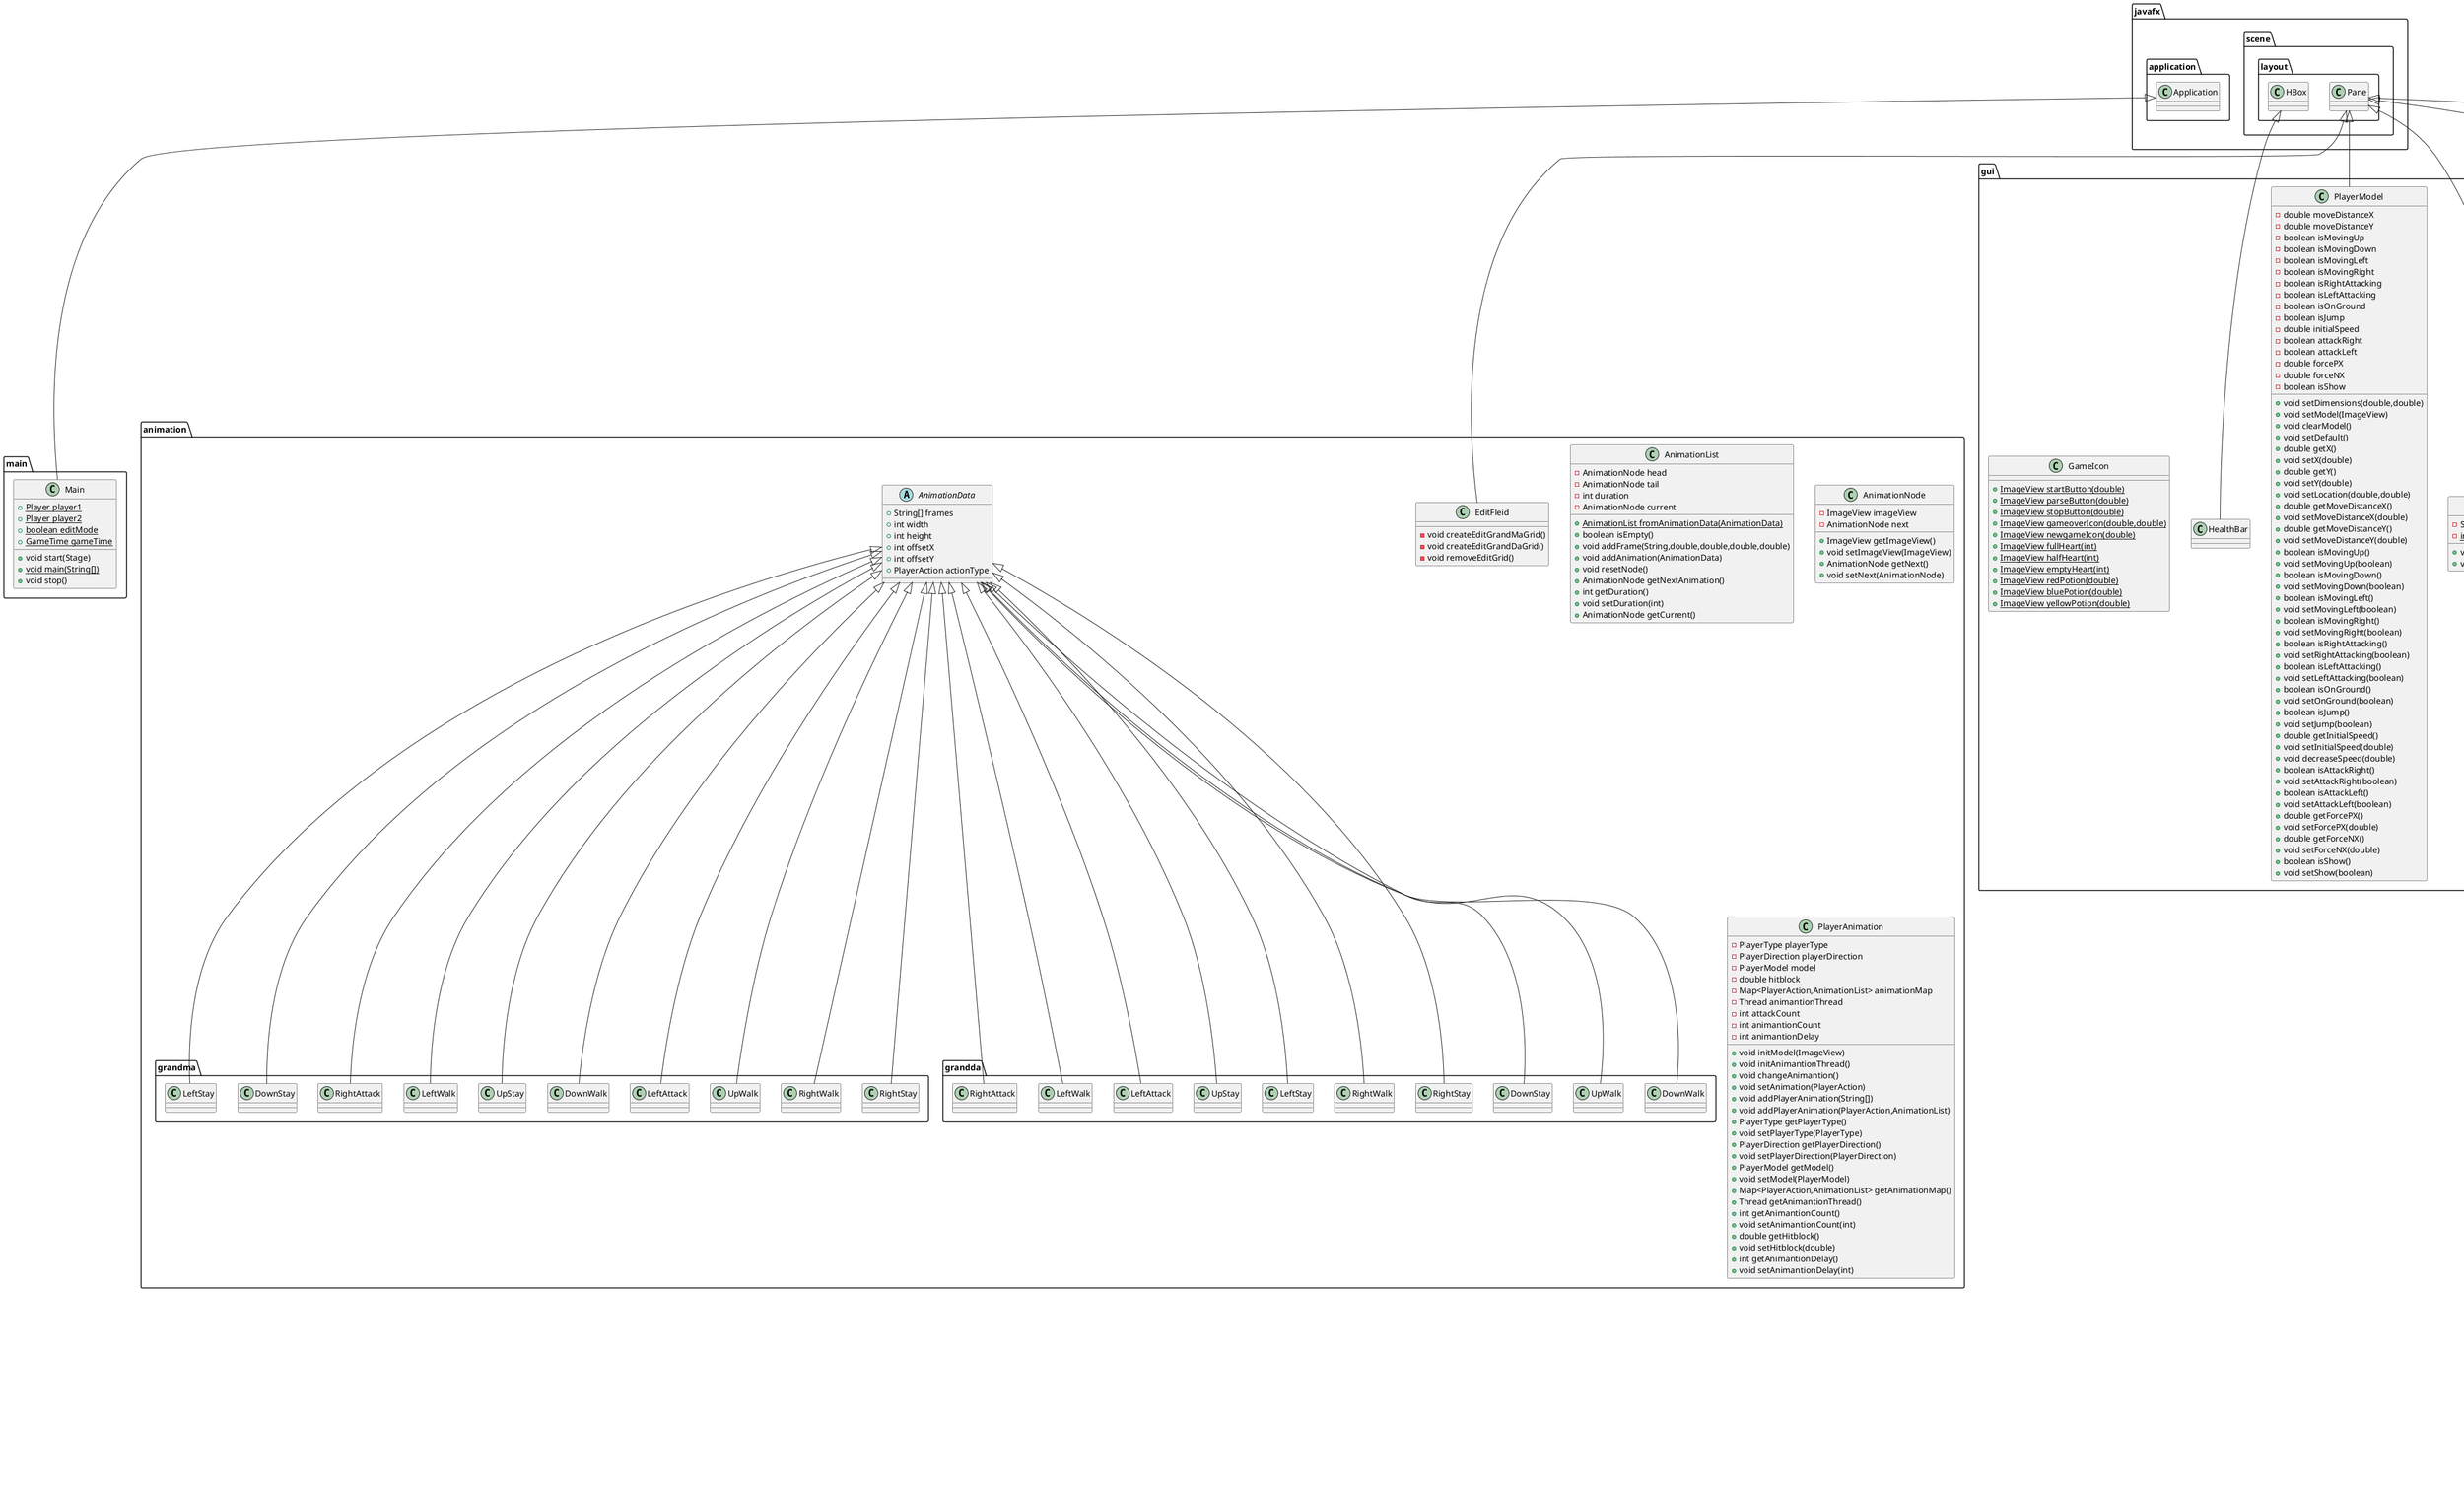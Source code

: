 @startuml
class animation.grandma.DownWalk {
}
class main.Main {
+ {static} Player player1
+ {static} Player player2
+ {static} boolean editMode
+ {static} GameTime gameTime
+ void start(Stage)
+ {static} void main(String[])
+ void stop()
}


class gui.ControlGrid {
- GridPane createPlayerControls(String,String,String,String,String,String)
- Circle addKeyWithCircleBackground(GridPane,String,int,int)
- Text createKeyText(String)
}

abstract class player.Player {
- int max_health
- int health
~ PlayerAnimation playerAnimation
- double playerSpeed
- double jumpPower
- double knockback
- double attack
+ double getPlayerSpeed()
+ void setPlayerSpeed(double)
+ int getHealth()
+ void setHealth(int)
+ PlayerAnimation getPlayerAnimation()
+ void setPlayerAnimation(PlayerAnimation)
+ int getMax_health()
+ void setMax_health(int)
+ {abstract}void initAnimation()
+ {abstract}void setDefault()
+ double getJumpPower()
+ void setJumpPower(double)
+ double getKnockback()
+ void setKnockback(double)
+ double getAttack()
+ void setAttack(double)
}


class type.constant.Settings {
+ {static} int DEFAULT_SCENE_WIDTH
+ {static} int DEFAULT_SCENE_HEIGHT
+ {static} int DEFAULT_BG_WIDTH
+ {static} int DEFAULT_BG_HEIGHT
+ {static} int GROUND_HEIGHT
}

class animation.grandda.RightWalk {
}
class player.GrandMa {
+ {static} int MAX_HEALTH
+ {static} double SPEED
+ {static} double ATTACK
+ {static} double JUMP_POWER
+ {static} double KNOCKBACK
+ {static} int ANIMANTION_DELAY
+ void move(KeyCode)
+ void attack(KeyCode)
+ void jump(KeyCode)
+ void stop(KeyCode)
+ void initAnimation()
+ void setDefault()
}


class animation.grandma.UpStay {
}
class system.AudioManager {
- Hashtable<String,Media> audioData
- MediaPlayer loopPlayer
- {static} AudioManager instance
+ {static} AudioManager getInstance()
+ void loadAudio()
+ void addAudio(String,String)
+ Media getAudio(String)
+ void playSingle(String)
+ void playLoop(String)
+ void stopLoop()
}


enum type.PlayerDirection {
+  UP
+  DOWN
+  RIGHT
+  LEFT
}

class system.SceneManager {
- {static} Stage mainStage
- {static} GameScene currentScene
- {static} Thread gameThread
+ {static} void setStage(Stage)
+ {static} void moveScene(GameScene)
+ {static} void startSceneScript(SceneLogic)
+ {static} void addPlayerToScene(Pane,int,int,int,int)
+ {static} GameScene getScene()
}


class gui.Room {
- String URL
- {static} int DEFAULT_SIZE
+ void setDimensions(double,double)
+ void setBackgroundImage(String)
}


class gui.HealthBar {
}
enum type.GameTime {
+  NightTime
+  DayLight
}

class animation.grandda.LeftStay {
}
class animation.AnimationList {
- AnimationNode head
- AnimationNode tail
- int duration
- AnimationNode current
+ {static} AnimationList fromAnimationData(AnimationData)
+ boolean isEmpty()
+ void addFrame(String,double,double,double,double)
+ void addAnimation(AnimationData)
+ void resetNode()
+ AnimationNode getNextAnimation()
+ int getDuration()
+ void setDuration(int)
+ AnimationNode getCurrent()
}


enum type.PlayerType {
+  GrandMa
+  GrandDa
}

class animation.AnimationNode {
- ImageView imageView
- AnimationNode next
+ ImageView getImageView()
+ void setImageView(ImageView)
+ AnimationNode getNext()
+ void setNext(AnimationNode)
}


class animation.grandda.UpStay {
}
class scenes.fightscene.FightScene {
- HealthBar healthBar1
- HealthBar healthBar2
- {static} String[] BACKGROUND_NIGHT_TIME_IMAGES
- {static} String[] BACKGROUND_DAY_TIME_IMAGES
+ void initscene()
- void setBackground()
- String getRandomImagePath()
- void initChangeBGButton()
- void initChangeSceneButton()
+ void inithealthBars()
+ void setPlayerListener()
+ void endedScene()
- void initBackButton()
}


class animation.grandda.LeftAttack {
}
class animation.grandda.LeftWalk {
}
class animation.grandda.RightAttack {
}
class scenes.roomscene.RoomScene {
- {static} double scaleFactor
- {static} int ACTUAL_ROOM_SIZE
- {static} double ROOM_SIZE
+ void initscene()
- void setBackground()
- void initRooms()
- void initControlGrid()
- Room createRoom()
- void initEditButton()
+ void setPlayerListener()
}


class gui.PlayerModel {
- double moveDistanceX
- double moveDistanceY
- boolean isMovingUp
- boolean isMovingDown
- boolean isMovingLeft
- boolean isMovingRight
- boolean isRightAttacking
- boolean isLeftAttacking
- boolean isOnGround
- boolean isJump
- double initialSpeed
- boolean attackRight
- boolean attackLeft
- double forcePX
- double forceNX
- boolean isShow
+ void setDimensions(double,double)
+ void setModel(ImageView)
+ void clearModel()
+ void setDefault()
+ double getX()
+ void setX(double)
+ double getY()
+ void setY(double)
+ void setLocation(double,double)
+ double getMoveDistanceX()
+ void setMoveDistanceX(double)
+ double getMoveDistanceY()
+ void setMoveDistanceY(double)
+ boolean isMovingUp()
+ void setMovingUp(boolean)
+ boolean isMovingDown()
+ void setMovingDown(boolean)
+ boolean isMovingLeft()
+ void setMovingLeft(boolean)
+ boolean isMovingRight()
+ void setMovingRight(boolean)
+ boolean isRightAttacking()
+ void setRightAttacking(boolean)
+ boolean isLeftAttacking()
+ void setLeftAttacking(boolean)
+ boolean isOnGround()
+ void setOnGround(boolean)
+ boolean isJump()
+ void setJump(boolean)
+ double getInitialSpeed()
+ void setInitialSpeed(double)
+ void decreaseSpeed(double)
+ boolean isAttackRight()
+ void setAttackRight(boolean)
+ boolean isAttackLeft()
+ void setAttackLeft(boolean)
+ double getForcePX()
+ void setForcePX(double)
+ double getForceNX()
+ void setForceNX(double)
+ boolean isShow()
+ void setShow(boolean)
}


class animation.EditFleid {
- void createEditGrandMaGrid()
- void createEditGrandDaGrid()
- void removeEditGrid()
}

class animation.grandma.LeftWalk {
}
interface type.interfaces.Moveable {
+ void move(KeyCode)
+ void stop(KeyCode)
+ void attack(KeyCode)
+ void jump(KeyCode)
}

class animation.PlayerAnimation {
- PlayerType playerType
- PlayerDirection playerDirection
- PlayerModel model
- double hitblock
- Map<PlayerAction,AnimationList> animationMap
- Thread animantionThread
- int attackCount
- int animantionCount
- int animantionDelay
+ void initModel(ImageView)
+ void initAnimantionThread()
+ void changeAnimantion()
+ void setAnimation(PlayerAction)
+ void addPlayerAnimation(String[])
+ void addPlayerAnimation(PlayerAction,AnimationList)
+ PlayerType getPlayerType()
+ void setPlayerType(PlayerType)
+ PlayerDirection getPlayerDirection()
+ void setPlayerDirection(PlayerDirection)
+ PlayerModel getModel()
+ void setModel(PlayerModel)
+ Map<PlayerAction,AnimationList> getAnimationMap()
+ Thread getAnimantionThread()
+ int getAnimantionCount()
+ void setAnimantionCount(int)
+ double getHitblock()
+ void setHitblock(double)
+ int getAnimantionDelay()
+ void setAnimantionDelay(int)
}


abstract class system.GameScene {
- SceneLogic script
+ SceneLogic getScript()
+ void setScript(SceneLogic)
+ {abstract}void initscene()
+ {abstract}void setPlayerListener()
}


class scenes.roomscene.RoomLogic {
+ void update()
- void movePlayer(Player)
- void checkSleep()
- void checkgameStart()
- boolean canPlayerMove(Player,PlayerDirection,double)
}

class animation.grandma.RightAttack {
}
class gui.GameIcon {
+ {static} ImageView startButton(double)
+ {static} ImageView parseButton(double)
+ {static} ImageView stopButton(double)
+ {static} ImageView gameoverIcon(double,double)
+ {static} ImageView newgameIcon(double)
+ {static} ImageView fullHeart(int)
+ {static} ImageView halfHeart(int)
+ {static} ImageView emptyHeart(int)
+ {static} ImageView redPotion(double)
+ {static} ImageView bluePotion(double)
+ {static} ImageView yellowPotion(double)
}

class animation.grandma.DownStay {
}
class scenes.fightscene.FightLogic {
- FightScene view
+ void setView(FightScene)
+ void update()
- void movePlayer(Player)
- boolean canPlayerMove(Player,PlayerDirection,double)
- void attackPlayer(Player,Player)
}


class player.GrandDa {
+ {static} int MAX_HEALTH
+ {static} double SPEED
+ {static} double ATTACK
+ {static} double JUMP_POWER
+ {static} double KNOCKBACK
+ {static} int ANIMANTION_DELAY
+ void move(KeyCode)
+ void jump(KeyCode)
+ void attack(KeyCode)
+ void stop(KeyCode)
+ void initAnimation()
+ void setDefault()
}


class animation.grandma.LeftStay {
}
abstract class animation.AnimationData {
+ String[] frames
+ int width
+ int height
+ int offsetX
+ int offsetY
+ PlayerAction actionType
}

class animation.grandda.DownWalk {
}
class animation.grandma.RightStay {
}
class animation.grandda.UpWalk {
}
class animation.grandda.DownStay {
}
interface type.interfaces.SceneLogic {
~ void update()
}

class animation.grandda.RightStay {
}
enum type.PlayerAction {
+  UP_STAY
+  UP_WALK
+  DOWN_STAY
+  DOWN_WALK
+  RIGHT_STAY
+  RIGHT_WALK
+  LEFT_STAY
+  LEFT_WALK
+  RIGHT_ATTACK
+  LEFT_ATTACK
}

class animation.grandma.RightWalk {
}
class animation.grandma.UpWalk {
}
class animation.grandma.LeftAttack {
}


animation.AnimationData <|-- animation.grandma.DownWalk
javafx.application.Application <|-- main.Main
javafx.scene.layout.Pane <|-- gui.ControlGrid
type.interfaces.Moveable <|.. player.Player
animation.AnimationData <|-- animation.grandda.RightWalk
player.Player <|-- player.GrandMa
animation.AnimationData <|-- animation.grandma.UpStay
javafx.scene.layout.Pane <|-- gui.Room
javafx.scene.layout.HBox <|-- gui.HealthBar
animation.AnimationData <|-- animation.grandda.LeftStay
animation.AnimationData <|-- animation.grandda.UpStay
system.GameScene <|-- scenes.fightscene.FightScene
animation.AnimationData <|-- animation.grandda.LeftAttack
animation.AnimationData <|-- animation.grandda.LeftWalk
animation.AnimationData <|-- animation.grandda.RightAttack
system.GameScene <|-- scenes.roomscene.RoomScene
javafx.scene.layout.Pane <|-- gui.PlayerModel
javafx.scene.layout.Pane <|-- animation.EditFleid
animation.AnimationData <|-- animation.grandma.LeftWalk
javafx.scene.layout.Pane <|-- system.GameScene
type.interfaces.SceneLogic <|.. scenes.roomscene.RoomLogic
animation.AnimationData <|-- animation.grandma.RightAttack
animation.AnimationData <|-- animation.grandma.DownStay
type.interfaces.SceneLogic <|.. scenes.fightscene.FightLogic
player.Player <|-- player.GrandDa
animation.AnimationData <|-- animation.grandma.LeftStay
animation.AnimationData <|-- animation.grandda.DownWalk
animation.AnimationData <|-- animation.grandma.RightStay
animation.AnimationData <|-- animation.grandda.UpWalk
animation.AnimationData <|-- animation.grandda.DownStay
animation.AnimationData <|-- animation.grandda.RightStay
animation.AnimationData <|-- animation.grandma.RightWalk
animation.AnimationData <|-- animation.grandma.UpWalk
animation.AnimationData <|-- animation.grandma.LeftAttack
@enduml